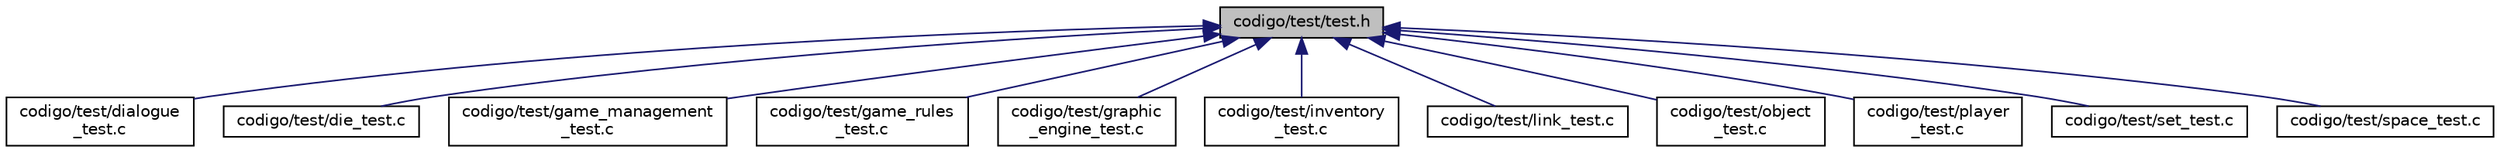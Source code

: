 digraph "codigo/test/test.h"
{
  edge [fontname="Helvetica",fontsize="10",labelfontname="Helvetica",labelfontsize="10"];
  node [fontname="Helvetica",fontsize="10",shape=record];
  Node1 [label="codigo/test/test.h",height=0.2,width=0.4,color="black", fillcolor="grey75", style="filled", fontcolor="black"];
  Node1 -> Node2 [dir="back",color="midnightblue",fontsize="10",style="solid",fontname="Helvetica"];
  Node2 [label="codigo/test/dialogue\l_test.c",height=0.2,width=0.4,color="black", fillcolor="white", style="filled",URL="$dialogue__test_8c.html",tooltip="Main to test the Dialogue module. "];
  Node1 -> Node3 [dir="back",color="midnightblue",fontsize="10",style="solid",fontname="Helvetica"];
  Node3 [label="codigo/test/die_test.c",height=0.2,width=0.4,color="black", fillcolor="white", style="filled",URL="$die__test_8c.html",tooltip="Main to test the Die module. "];
  Node1 -> Node4 [dir="back",color="midnightblue",fontsize="10",style="solid",fontname="Helvetica"];
  Node4 [label="codigo/test/game_management\l_test.c",height=0.2,width=0.4,color="black", fillcolor="white", style="filled",URL="$game__management__test_8c.html",tooltip="Main to test the Game_management module. "];
  Node1 -> Node5 [dir="back",color="midnightblue",fontsize="10",style="solid",fontname="Helvetica"];
  Node5 [label="codigo/test/game_rules\l_test.c",height=0.2,width=0.4,color="black", fillcolor="white", style="filled",URL="$game__rules__test_8c.html",tooltip="Main to test the Game_rules module. "];
  Node1 -> Node6 [dir="back",color="midnightblue",fontsize="10",style="solid",fontname="Helvetica"];
  Node6 [label="codigo/test/graphic\l_engine_test.c",height=0.2,width=0.4,color="black", fillcolor="white", style="filled",URL="$graphic__engine__test_8c.html",tooltip="Main to test the Graphics module. "];
  Node1 -> Node7 [dir="back",color="midnightblue",fontsize="10",style="solid",fontname="Helvetica"];
  Node7 [label="codigo/test/inventory\l_test.c",height=0.2,width=0.4,color="black", fillcolor="white", style="filled",URL="$inventory__test_8c.html",tooltip="Main to test the Inventory module. "];
  Node1 -> Node8 [dir="back",color="midnightblue",fontsize="10",style="solid",fontname="Helvetica"];
  Node8 [label="codigo/test/link_test.c",height=0.2,width=0.4,color="black", fillcolor="white", style="filled",URL="$link__test_8c.html",tooltip="Main to test the Link module. "];
  Node1 -> Node9 [dir="back",color="midnightblue",fontsize="10",style="solid",fontname="Helvetica"];
  Node9 [label="codigo/test/object\l_test.c",height=0.2,width=0.4,color="black", fillcolor="white", style="filled",URL="$object__test_8c.html",tooltip="Main to test the Object module. "];
  Node1 -> Node10 [dir="back",color="midnightblue",fontsize="10",style="solid",fontname="Helvetica"];
  Node10 [label="codigo/test/player\l_test.c",height=0.2,width=0.4,color="black", fillcolor="white", style="filled",URL="$player__test_8c.html",tooltip="Main to test the Player module. "];
  Node1 -> Node11 [dir="back",color="midnightblue",fontsize="10",style="solid",fontname="Helvetica"];
  Node11 [label="codigo/test/set_test.c",height=0.2,width=0.4,color="black", fillcolor="white", style="filled",URL="$set__test_8c.html",tooltip="Main to test the Set module. "];
  Node1 -> Node12 [dir="back",color="midnightblue",fontsize="10",style="solid",fontname="Helvetica"];
  Node12 [label="codigo/test/space_test.c",height=0.2,width=0.4,color="black", fillcolor="white", style="filled",URL="$space__test_8c.html",tooltip="Main to test the Space module. "];
}
